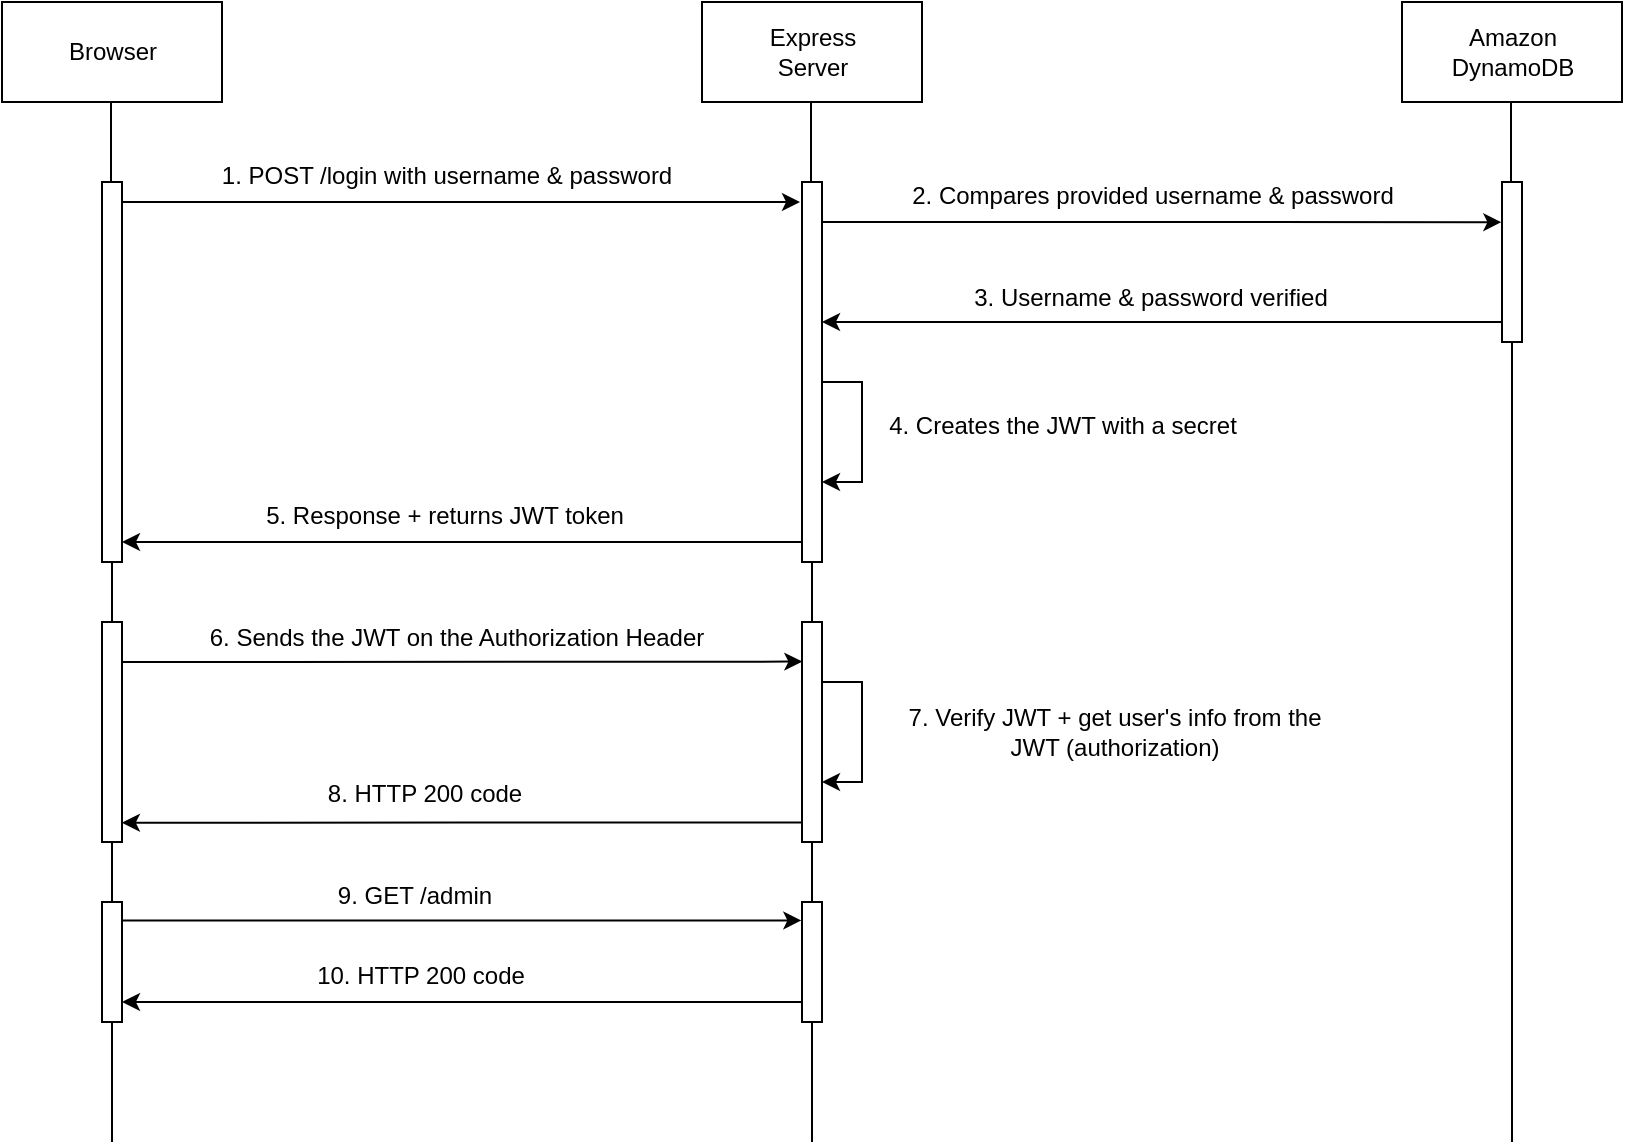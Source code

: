 <mxfile version="15.3.1" type="device"><diagram id="HRgO95laPPVQpCVyJ9Lx" name="Page-1"><mxGraphModel dx="1321" dy="730" grid="1" gridSize="10" guides="1" tooltips="1" connect="1" arrows="1" fold="1" page="1" pageScale="1" pageWidth="827" pageHeight="1169" math="0" shadow="0"><root><mxCell id="0"/><mxCell id="1" parent="0"/><mxCell id="1LoU6ODU0An0s2sVZf3W-1" value="Browser" style="html=1;" vertex="1" parent="1"><mxGeometry x="90" y="70" width="110" height="50" as="geometry"/></mxCell><mxCell id="1LoU6ODU0An0s2sVZf3W-2" value="Express &lt;br&gt;Server" style="html=1;" vertex="1" parent="1"><mxGeometry x="440" y="70" width="110" height="50" as="geometry"/></mxCell><mxCell id="1LoU6ODU0An0s2sVZf3W-3" value="Amazon &lt;br&gt;DynamoDB" style="html=1;" vertex="1" parent="1"><mxGeometry x="790" y="70" width="110" height="50" as="geometry"/></mxCell><mxCell id="1LoU6ODU0An0s2sVZf3W-4" value="" style="endArrow=none;html=1;startArrow=none;" edge="1" parent="1" source="1LoU6ODU0An0s2sVZf3W-8"><mxGeometry width="50" height="50" relative="1" as="geometry"><mxPoint x="145" y="722" as="sourcePoint"/><mxPoint x="144.5" y="120" as="targetPoint"/></mxGeometry></mxCell><mxCell id="1LoU6ODU0An0s2sVZf3W-5" value="" style="endArrow=none;html=1;startArrow=none;" edge="1" parent="1" source="1LoU6ODU0An0s2sVZf3W-11"><mxGeometry width="50" height="50" relative="1" as="geometry"><mxPoint x="495" y="722" as="sourcePoint"/><mxPoint x="494.5" y="120" as="targetPoint"/></mxGeometry></mxCell><mxCell id="1LoU6ODU0An0s2sVZf3W-6" value="" style="endArrow=none;html=1;startArrow=none;" edge="1" parent="1" source="1LoU6ODU0An0s2sVZf3W-14"><mxGeometry width="50" height="50" relative="1" as="geometry"><mxPoint x="845" y="722" as="sourcePoint"/><mxPoint x="844.5" y="120" as="targetPoint"/></mxGeometry></mxCell><mxCell id="1LoU6ODU0An0s2sVZf3W-10" style="edgeStyle=orthogonalEdgeStyle;rounded=0;orthogonalLoop=1;jettySize=auto;html=1;" edge="1" parent="1" source="1LoU6ODU0An0s2sVZf3W-8"><mxGeometry relative="1" as="geometry"><mxPoint x="489" y="170" as="targetPoint"/><Array as="points"><mxPoint x="230" y="170"/><mxPoint x="230" y="170"/></Array></mxGeometry></mxCell><mxCell id="1LoU6ODU0An0s2sVZf3W-8" value="" style="html=1;points=[];perimeter=orthogonalPerimeter;" vertex="1" parent="1"><mxGeometry x="140" y="160" width="10" height="190" as="geometry"/></mxCell><mxCell id="1LoU6ODU0An0s2sVZf3W-9" value="" style="endArrow=none;html=1;startArrow=none;" edge="1" parent="1" source="1LoU6ODU0An0s2sVZf3W-27" target="1LoU6ODU0An0s2sVZf3W-8"><mxGeometry width="50" height="50" relative="1" as="geometry"><mxPoint x="145" y="722" as="sourcePoint"/><mxPoint x="144.5" y="120" as="targetPoint"/></mxGeometry></mxCell><mxCell id="1LoU6ODU0An0s2sVZf3W-16" style="edgeStyle=orthogonalEdgeStyle;rounded=0;orthogonalLoop=1;jettySize=auto;html=1;entryX=-0.033;entryY=0.251;entryDx=0;entryDy=0;entryPerimeter=0;" edge="1" parent="1" source="1LoU6ODU0An0s2sVZf3W-11" target="1LoU6ODU0An0s2sVZf3W-14"><mxGeometry relative="1" as="geometry"><mxPoint x="836" y="180" as="targetPoint"/><Array as="points"><mxPoint x="590" y="180"/><mxPoint x="590" y="180"/></Array></mxGeometry></mxCell><mxCell id="1LoU6ODU0An0s2sVZf3W-25" style="edgeStyle=orthogonalEdgeStyle;rounded=0;orthogonalLoop=1;jettySize=auto;html=1;" edge="1" parent="1" source="1LoU6ODU0An0s2sVZf3W-11"><mxGeometry relative="1" as="geometry"><mxPoint x="150" y="340" as="targetPoint"/><Array as="points"><mxPoint x="150" y="340"/></Array></mxGeometry></mxCell><mxCell id="1LoU6ODU0An0s2sVZf3W-11" value="" style="html=1;points=[];perimeter=orthogonalPerimeter;" vertex="1" parent="1"><mxGeometry x="490" y="160" width="10" height="190" as="geometry"/></mxCell><mxCell id="1LoU6ODU0An0s2sVZf3W-13" value="1. POST /login with username &amp;amp; password" style="text;html=1;align=center;verticalAlign=middle;resizable=0;points=[];autosize=1;strokeColor=none;fillColor=none;" vertex="1" parent="1"><mxGeometry x="192" y="147" width="240" height="20" as="geometry"/></mxCell><mxCell id="1LoU6ODU0An0s2sVZf3W-19" style="edgeStyle=orthogonalEdgeStyle;rounded=0;orthogonalLoop=1;jettySize=auto;html=1;" edge="1" parent="1" source="1LoU6ODU0An0s2sVZf3W-14"><mxGeometry relative="1" as="geometry"><mxPoint x="500" y="230" as="targetPoint"/><Array as="points"><mxPoint x="500" y="230"/></Array></mxGeometry></mxCell><mxCell id="1LoU6ODU0An0s2sVZf3W-14" value="" style="html=1;points=[];perimeter=orthogonalPerimeter;" vertex="1" parent="1"><mxGeometry x="840" y="160" width="10" height="80" as="geometry"/></mxCell><mxCell id="1LoU6ODU0An0s2sVZf3W-15" value="" style="endArrow=none;html=1;" edge="1" parent="1" target="1LoU6ODU0An0s2sVZf3W-14"><mxGeometry width="50" height="50" relative="1" as="geometry"><mxPoint x="845" y="640" as="sourcePoint"/><mxPoint x="844.5" y="120" as="targetPoint"/></mxGeometry></mxCell><mxCell id="1LoU6ODU0An0s2sVZf3W-17" value="2. Compares provided username &amp;amp; password" style="text;html=1;align=center;verticalAlign=middle;resizable=0;points=[];autosize=1;strokeColor=none;fillColor=none;" vertex="1" parent="1"><mxGeometry x="535" y="157" width="260" height="20" as="geometry"/></mxCell><mxCell id="1LoU6ODU0An0s2sVZf3W-20" value="3. Username &amp;amp; password verified" style="text;html=1;align=center;verticalAlign=middle;resizable=0;points=[];autosize=1;strokeColor=none;fillColor=none;" vertex="1" parent="1"><mxGeometry x="569" y="208" width="190" height="20" as="geometry"/></mxCell><mxCell id="1LoU6ODU0An0s2sVZf3W-22" value="" style="endArrow=none;html=1;" edge="1" parent="1"><mxGeometry width="50" height="50" relative="1" as="geometry"><mxPoint x="495" y="640" as="sourcePoint"/><mxPoint x="495" y="350" as="targetPoint"/></mxGeometry></mxCell><mxCell id="1LoU6ODU0An0s2sVZf3W-23" style="edgeStyle=orthogonalEdgeStyle;rounded=0;orthogonalLoop=1;jettySize=auto;html=1;" edge="1" parent="1"><mxGeometry relative="1" as="geometry"><mxPoint x="500" y="260" as="sourcePoint"/><mxPoint x="500" y="310" as="targetPoint"/><Array as="points"><mxPoint x="500" y="260"/><mxPoint x="520" y="260"/><mxPoint x="520" y="310"/></Array></mxGeometry></mxCell><mxCell id="1LoU6ODU0An0s2sVZf3W-24" value="4. Creates the JWT with a secret" style="text;html=1;align=center;verticalAlign=middle;resizable=0;points=[];autosize=1;strokeColor=none;fillColor=none;" vertex="1" parent="1"><mxGeometry x="525" y="272" width="190" height="20" as="geometry"/></mxCell><mxCell id="1LoU6ODU0An0s2sVZf3W-26" value="5. Response + returns JWT token" style="text;html=1;align=center;verticalAlign=middle;resizable=0;points=[];autosize=1;strokeColor=none;fillColor=none;" vertex="1" parent="1"><mxGeometry x="216" y="317" width="190" height="20" as="geometry"/></mxCell><mxCell id="1LoU6ODU0An0s2sVZf3W-30" style="edgeStyle=orthogonalEdgeStyle;rounded=0;orthogonalLoop=1;jettySize=auto;html=1;entryX=0.017;entryY=0.18;entryDx=0;entryDy=0;entryPerimeter=0;" edge="1" parent="1" source="1LoU6ODU0An0s2sVZf3W-27" target="1LoU6ODU0An0s2sVZf3W-29"><mxGeometry relative="1" as="geometry"><mxPoint x="487" y="400" as="targetPoint"/><Array as="points"><mxPoint x="230" y="400"/><mxPoint x="230" y="400"/></Array></mxGeometry></mxCell><mxCell id="1LoU6ODU0An0s2sVZf3W-27" value="" style="html=1;points=[];perimeter=orthogonalPerimeter;" vertex="1" parent="1"><mxGeometry x="140" y="380" width="10" height="110" as="geometry"/></mxCell><mxCell id="1LoU6ODU0An0s2sVZf3W-28" value="" style="endArrow=none;html=1;" edge="1" parent="1" target="1LoU6ODU0An0s2sVZf3W-27"><mxGeometry width="50" height="50" relative="1" as="geometry"><mxPoint x="145" y="640" as="sourcePoint"/><mxPoint x="145" y="350" as="targetPoint"/></mxGeometry></mxCell><mxCell id="1LoU6ODU0An0s2sVZf3W-34" style="edgeStyle=orthogonalEdgeStyle;rounded=0;orthogonalLoop=1;jettySize=auto;html=1;entryX=0.994;entryY=0.912;entryDx=0;entryDy=0;entryPerimeter=0;" edge="1" parent="1" source="1LoU6ODU0An0s2sVZf3W-29" target="1LoU6ODU0An0s2sVZf3W-27"><mxGeometry relative="1" as="geometry"><mxPoint x="153" y="480" as="targetPoint"/><Array as="points"><mxPoint x="320" y="480"/></Array></mxGeometry></mxCell><mxCell id="1LoU6ODU0An0s2sVZf3W-29" value="" style="html=1;points=[];perimeter=orthogonalPerimeter;" vertex="1" parent="1"><mxGeometry x="490" y="380" width="10" height="110" as="geometry"/></mxCell><mxCell id="1LoU6ODU0An0s2sVZf3W-31" value="6. Sends the JWT on the Authorization Header" style="text;html=1;align=center;verticalAlign=middle;resizable=0;points=[];autosize=1;strokeColor=none;fillColor=none;" vertex="1" parent="1"><mxGeometry x="187" y="378" width="260" height="20" as="geometry"/></mxCell><mxCell id="1LoU6ODU0An0s2sVZf3W-32" style="edgeStyle=orthogonalEdgeStyle;rounded=0;orthogonalLoop=1;jettySize=auto;html=1;" edge="1" parent="1"><mxGeometry relative="1" as="geometry"><mxPoint x="500" y="410" as="sourcePoint"/><mxPoint x="500" y="460" as="targetPoint"/><Array as="points"><mxPoint x="500" y="410"/><mxPoint x="520" y="410"/><mxPoint x="520" y="460"/></Array></mxGeometry></mxCell><mxCell id="1LoU6ODU0An0s2sVZf3W-33" value="7. Verify JWT + get user's info from the &lt;br&gt;JWT (authorization)" style="text;html=1;align=center;verticalAlign=middle;resizable=0;points=[];autosize=1;strokeColor=none;fillColor=none;" vertex="1" parent="1"><mxGeometry x="536" y="420" width="220" height="30" as="geometry"/></mxCell><mxCell id="1LoU6ODU0An0s2sVZf3W-35" value="8. HTTP 200 code" style="text;html=1;align=center;verticalAlign=middle;resizable=0;points=[];autosize=1;strokeColor=none;fillColor=none;" vertex="1" parent="1"><mxGeometry x="246" y="456" width="110" height="20" as="geometry"/></mxCell><mxCell id="1LoU6ODU0An0s2sVZf3W-38" style="edgeStyle=orthogonalEdgeStyle;rounded=0;orthogonalLoop=1;jettySize=auto;html=1;entryX=-0.033;entryY=0.154;entryDx=0;entryDy=0;entryPerimeter=0;" edge="1" parent="1" source="1LoU6ODU0An0s2sVZf3W-36" target="1LoU6ODU0An0s2sVZf3W-37"><mxGeometry relative="1" as="geometry"><mxPoint x="487" y="530" as="targetPoint"/><Array as="points"><mxPoint x="320" y="529"/></Array></mxGeometry></mxCell><mxCell id="1LoU6ODU0An0s2sVZf3W-36" value="" style="html=1;points=[];perimeter=orthogonalPerimeter;" vertex="1" parent="1"><mxGeometry x="140" y="520" width="10" height="60" as="geometry"/></mxCell><mxCell id="1LoU6ODU0An0s2sVZf3W-40" style="edgeStyle=orthogonalEdgeStyle;rounded=0;orthogonalLoop=1;jettySize=auto;html=1;entryX=1;entryY=0.833;entryDx=0;entryDy=0;entryPerimeter=0;" edge="1" parent="1" source="1LoU6ODU0An0s2sVZf3W-37" target="1LoU6ODU0An0s2sVZf3W-36"><mxGeometry relative="1" as="geometry"><Array as="points"><mxPoint x="400" y="570"/><mxPoint x="400" y="570"/></Array></mxGeometry></mxCell><mxCell id="1LoU6ODU0An0s2sVZf3W-37" value="" style="html=1;points=[];perimeter=orthogonalPerimeter;" vertex="1" parent="1"><mxGeometry x="490" y="520" width="10" height="60" as="geometry"/></mxCell><mxCell id="1LoU6ODU0An0s2sVZf3W-39" value="9. GET /admin" style="text;html=1;align=center;verticalAlign=middle;resizable=0;points=[];autosize=1;strokeColor=none;fillColor=none;" vertex="1" parent="1"><mxGeometry x="251" y="507" width="90" height="20" as="geometry"/></mxCell><mxCell id="1LoU6ODU0An0s2sVZf3W-43" value="10. HTTP 200 code" style="text;html=1;align=center;verticalAlign=middle;resizable=0;points=[];autosize=1;strokeColor=none;fillColor=none;" vertex="1" parent="1"><mxGeometry x="239" y="547" width="120" height="20" as="geometry"/></mxCell></root></mxGraphModel></diagram></mxfile>
